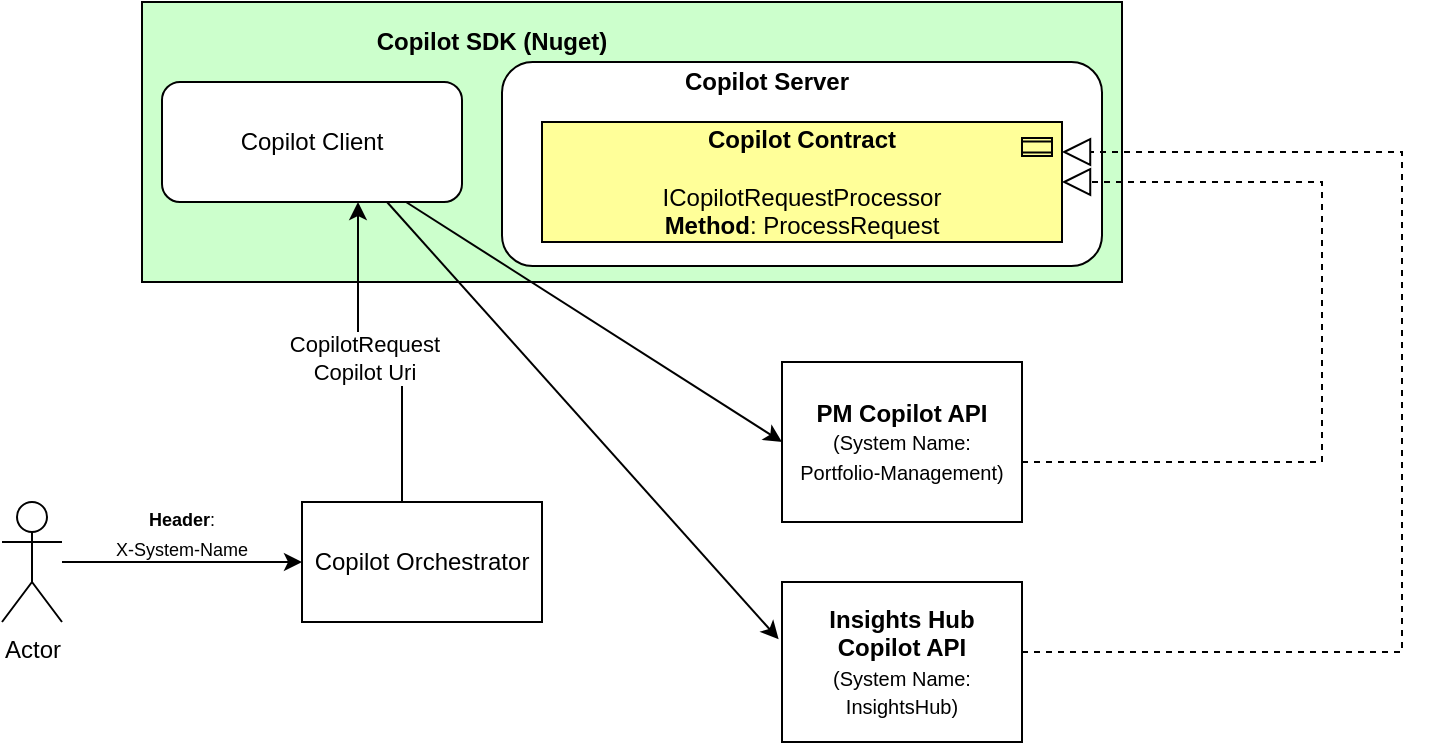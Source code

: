 <mxfile version="26.3.0">
  <diagram name="Page-1" id="7lxTDtUE0XyDrknA5T9E">
    <mxGraphModel dx="1003" dy="458" grid="1" gridSize="10" guides="1" tooltips="1" connect="1" arrows="1" fold="1" page="1" pageScale="1" pageWidth="850" pageHeight="1100" math="0" shadow="0">
      <root>
        <mxCell id="0" />
        <mxCell id="1" parent="0" />
        <mxCell id="s2LPiHmwgQY_nW-soDtN-1" value="Copilot Orchestrator" style="rounded=0;whiteSpace=wrap;html=1;" vertex="1" parent="1">
          <mxGeometry x="170" y="290" width="120" height="60" as="geometry" />
        </mxCell>
        <mxCell id="s2LPiHmwgQY_nW-soDtN-3" value="" style="edgeStyle=orthogonalEdgeStyle;rounded=0;orthogonalLoop=1;jettySize=auto;html=1;" edge="1" parent="1" source="s2LPiHmwgQY_nW-soDtN-2" target="s2LPiHmwgQY_nW-soDtN-1">
          <mxGeometry relative="1" as="geometry" />
        </mxCell>
        <mxCell id="s2LPiHmwgQY_nW-soDtN-2" value="Actor" style="shape=umlActor;verticalLabelPosition=bottom;verticalAlign=top;html=1;outlineConnect=0;" vertex="1" parent="1">
          <mxGeometry x="20" y="290" width="30" height="60" as="geometry" />
        </mxCell>
        <mxCell id="s2LPiHmwgQY_nW-soDtN-4" value="&lt;b&gt;PM Copilot API&lt;br&gt;&lt;/b&gt;&lt;font style=&quot;font-size: 10px;&quot;&gt;(System Name:&lt;br&gt;Portfolio-Management)&lt;/font&gt;" style="whiteSpace=wrap;html=1;rounded=0;" vertex="1" parent="1">
          <mxGeometry x="410" y="220" width="120" height="80" as="geometry" />
        </mxCell>
        <mxCell id="s2LPiHmwgQY_nW-soDtN-6" value="&lt;b&gt;Insights Hub&lt;br&gt;Copilot API&lt;br&gt;&lt;/b&gt;&lt;font style=&quot;font-size: 10px;&quot;&gt;(System Name:&lt;br&gt;InsightsHub)&lt;/font&gt;" style="whiteSpace=wrap;html=1;rounded=0;" vertex="1" parent="1">
          <mxGeometry x="410" y="330" width="120" height="80" as="geometry" />
        </mxCell>
        <mxCell id="s2LPiHmwgQY_nW-soDtN-10" value="" style="rounded=0;whiteSpace=wrap;html=1;fillColor=#CCFFCC;" vertex="1" parent="1">
          <mxGeometry x="90" y="40" width="490" height="140" as="geometry" />
        </mxCell>
        <mxCell id="s2LPiHmwgQY_nW-soDtN-13" value="&lt;b&gt;Copilot SDK (N&lt;/b&gt;&lt;b style=&quot;background-color: transparent; color: light-dark(rgb(0, 0, 0), rgb(255, 255, 255));&quot;&gt;uget)&lt;/b&gt;" style="text;html=1;align=center;verticalAlign=middle;whiteSpace=wrap;rounded=0;" vertex="1" parent="1">
          <mxGeometry x="185" y="50" width="160" height="20" as="geometry" />
        </mxCell>
        <mxCell id="s2LPiHmwgQY_nW-soDtN-14" value="Copilot Client" style="rounded=1;whiteSpace=wrap;html=1;" vertex="1" parent="1">
          <mxGeometry x="100" y="80" width="150" height="60" as="geometry" />
        </mxCell>
        <mxCell id="s2LPiHmwgQY_nW-soDtN-15" value="" style="rounded=1;whiteSpace=wrap;html=1;" vertex="1" parent="1">
          <mxGeometry x="270" y="70" width="300" height="102" as="geometry" />
        </mxCell>
        <mxCell id="s2LPiHmwgQY_nW-soDtN-5" value="" style="edgeStyle=orthogonalEdgeStyle;rounded=0;orthogonalLoop=1;jettySize=auto;html=1;" edge="1" parent="1" source="s2LPiHmwgQY_nW-soDtN-1" target="s2LPiHmwgQY_nW-soDtN-14">
          <mxGeometry relative="1" as="geometry">
            <Array as="points">
              <mxPoint x="220" y="230" />
              <mxPoint x="198" y="230" />
            </Array>
          </mxGeometry>
        </mxCell>
        <mxCell id="s2LPiHmwgQY_nW-soDtN-18" value="CopilotRequest&lt;br&gt;Copilot Uri" style="edgeLabel;html=1;align=center;verticalAlign=middle;resizable=0;points=[];" vertex="1" connectable="0" parent="s2LPiHmwgQY_nW-soDtN-5">
          <mxGeometry x="0.094" y="-3" relative="1" as="geometry">
            <mxPoint as="offset" />
          </mxGeometry>
        </mxCell>
        <mxCell id="s2LPiHmwgQY_nW-soDtN-16" value="&lt;font style=&quot;font-size: 9px;&quot;&gt;&lt;b&gt;Header&lt;/b&gt;:&lt;br&gt;X-System-Name&lt;/font&gt;" style="text;html=1;align=center;verticalAlign=middle;whiteSpace=wrap;rounded=0;" vertex="1" parent="1">
          <mxGeometry x="60" y="290" width="100" height="30" as="geometry" />
        </mxCell>
        <mxCell id="s2LPiHmwgQY_nW-soDtN-19" value="" style="endArrow=classic;html=1;rounded=0;entryX=0;entryY=0.5;entryDx=0;entryDy=0;" edge="1" parent="1" source="s2LPiHmwgQY_nW-soDtN-14" target="s2LPiHmwgQY_nW-soDtN-4">
          <mxGeometry width="50" height="50" relative="1" as="geometry">
            <mxPoint x="220" y="170" as="sourcePoint" />
            <mxPoint x="270" y="120" as="targetPoint" />
          </mxGeometry>
        </mxCell>
        <mxCell id="s2LPiHmwgQY_nW-soDtN-20" value="" style="endArrow=classic;html=1;rounded=0;entryX=-0.014;entryY=0.358;entryDx=0;entryDy=0;entryPerimeter=0;exitX=0.75;exitY=1;exitDx=0;exitDy=0;" edge="1" parent="1" source="s2LPiHmwgQY_nW-soDtN-14" target="s2LPiHmwgQY_nW-soDtN-6">
          <mxGeometry width="50" height="50" relative="1" as="geometry">
            <mxPoint x="210" y="170" as="sourcePoint" />
            <mxPoint x="400" y="260" as="targetPoint" />
          </mxGeometry>
        </mxCell>
        <mxCell id="s2LPiHmwgQY_nW-soDtN-26" value="" style="endArrow=block;dashed=1;endFill=0;endSize=12;html=1;rounded=0;entryX=1;entryY=0.5;entryDx=0;entryDy=0;entryPerimeter=0;" edge="1" parent="1" target="s2LPiHmwgQY_nW-soDtN-30">
          <mxGeometry width="160" relative="1" as="geometry">
            <mxPoint x="530" y="270" as="sourcePoint" />
            <mxPoint x="680" y="150" as="targetPoint" />
            <Array as="points">
              <mxPoint x="680" y="270" />
              <mxPoint x="680" y="130" />
              <mxPoint x="590" y="130" />
            </Array>
          </mxGeometry>
        </mxCell>
        <mxCell id="s2LPiHmwgQY_nW-soDtN-27" value="" style="endArrow=block;dashed=1;endFill=0;endSize=12;html=1;rounded=0;entryX=1;entryY=0.25;entryDx=0;entryDy=0;entryPerimeter=0;" edge="1" parent="1" target="s2LPiHmwgQY_nW-soDtN-30">
          <mxGeometry width="160" relative="1" as="geometry">
            <mxPoint x="530" y="365" as="sourcePoint" />
            <mxPoint x="368.9" y="161.54" as="targetPoint" />
            <Array as="points">
              <mxPoint x="720" y="365" />
              <mxPoint x="720" y="320" />
              <mxPoint x="720" y="115" />
            </Array>
          </mxGeometry>
        </mxCell>
        <mxCell id="s2LPiHmwgQY_nW-soDtN-29" value="&lt;b&gt;Copilot Server&lt;/b&gt;" style="text;html=1;align=center;verticalAlign=middle;whiteSpace=wrap;rounded=0;" vertex="1" parent="1">
          <mxGeometry x="265" y="70" width="275" height="20" as="geometry" />
        </mxCell>
        <mxCell id="s2LPiHmwgQY_nW-soDtN-30" value="&lt;b&gt;Copilot Contract&lt;/b&gt;&lt;br&gt;&lt;br&gt;ICopilotRequestProcessor&lt;br&gt;&lt;b&gt;Method&lt;/b&gt;: ProcessRequest" style="html=1;outlineConnect=0;whiteSpace=wrap;fillColor=#ffff99;shape=mxgraph.archimate3.application;appType=contract;archiType=square;" vertex="1" parent="1">
          <mxGeometry x="290" y="100" width="260" height="60" as="geometry" />
        </mxCell>
      </root>
    </mxGraphModel>
  </diagram>
</mxfile>
